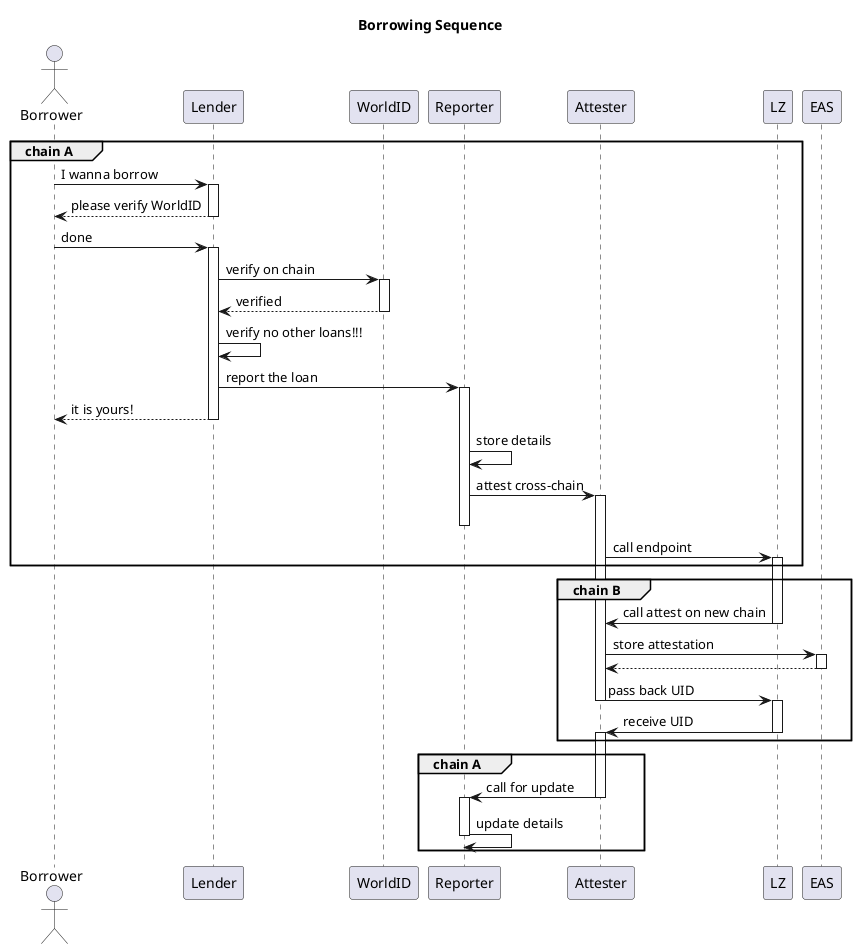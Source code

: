 @startuml

title Borrowing Sequence

actor Borrower as B
participant Lender as Len
participant WorldID as WID
participant Reporter as Rep
participant Attester as Att
participant LZ
participant EAS

group chain A
    B -> Len++: I wanna borrow
    B <-- Len--: please verify WorldID
    B -> Len++: done
    Len -> WID++: verify on chain
    Len <-- WID--: verified
    Len -> Len: verify no other loans!!!
    Len -> Rep++: report the loan
    B <-- Len--: it is yours!
    Rep -> Rep: store details
    Rep -> Att++--: attest cross-chain
    Att -> LZ++: call endpoint
end

group chain B
    Att <- LZ--: call attest on new chain
    Att -> EAS++: store attestation
    Att <-- EAS--
    LZ <- Att--++: pass back UID
    Att <- LZ--++: receive UID
end

group chain A
    Rep <- Att--++: call for update 
    Rep -> Rep: update details
    deactivate Rep
end

@enduml